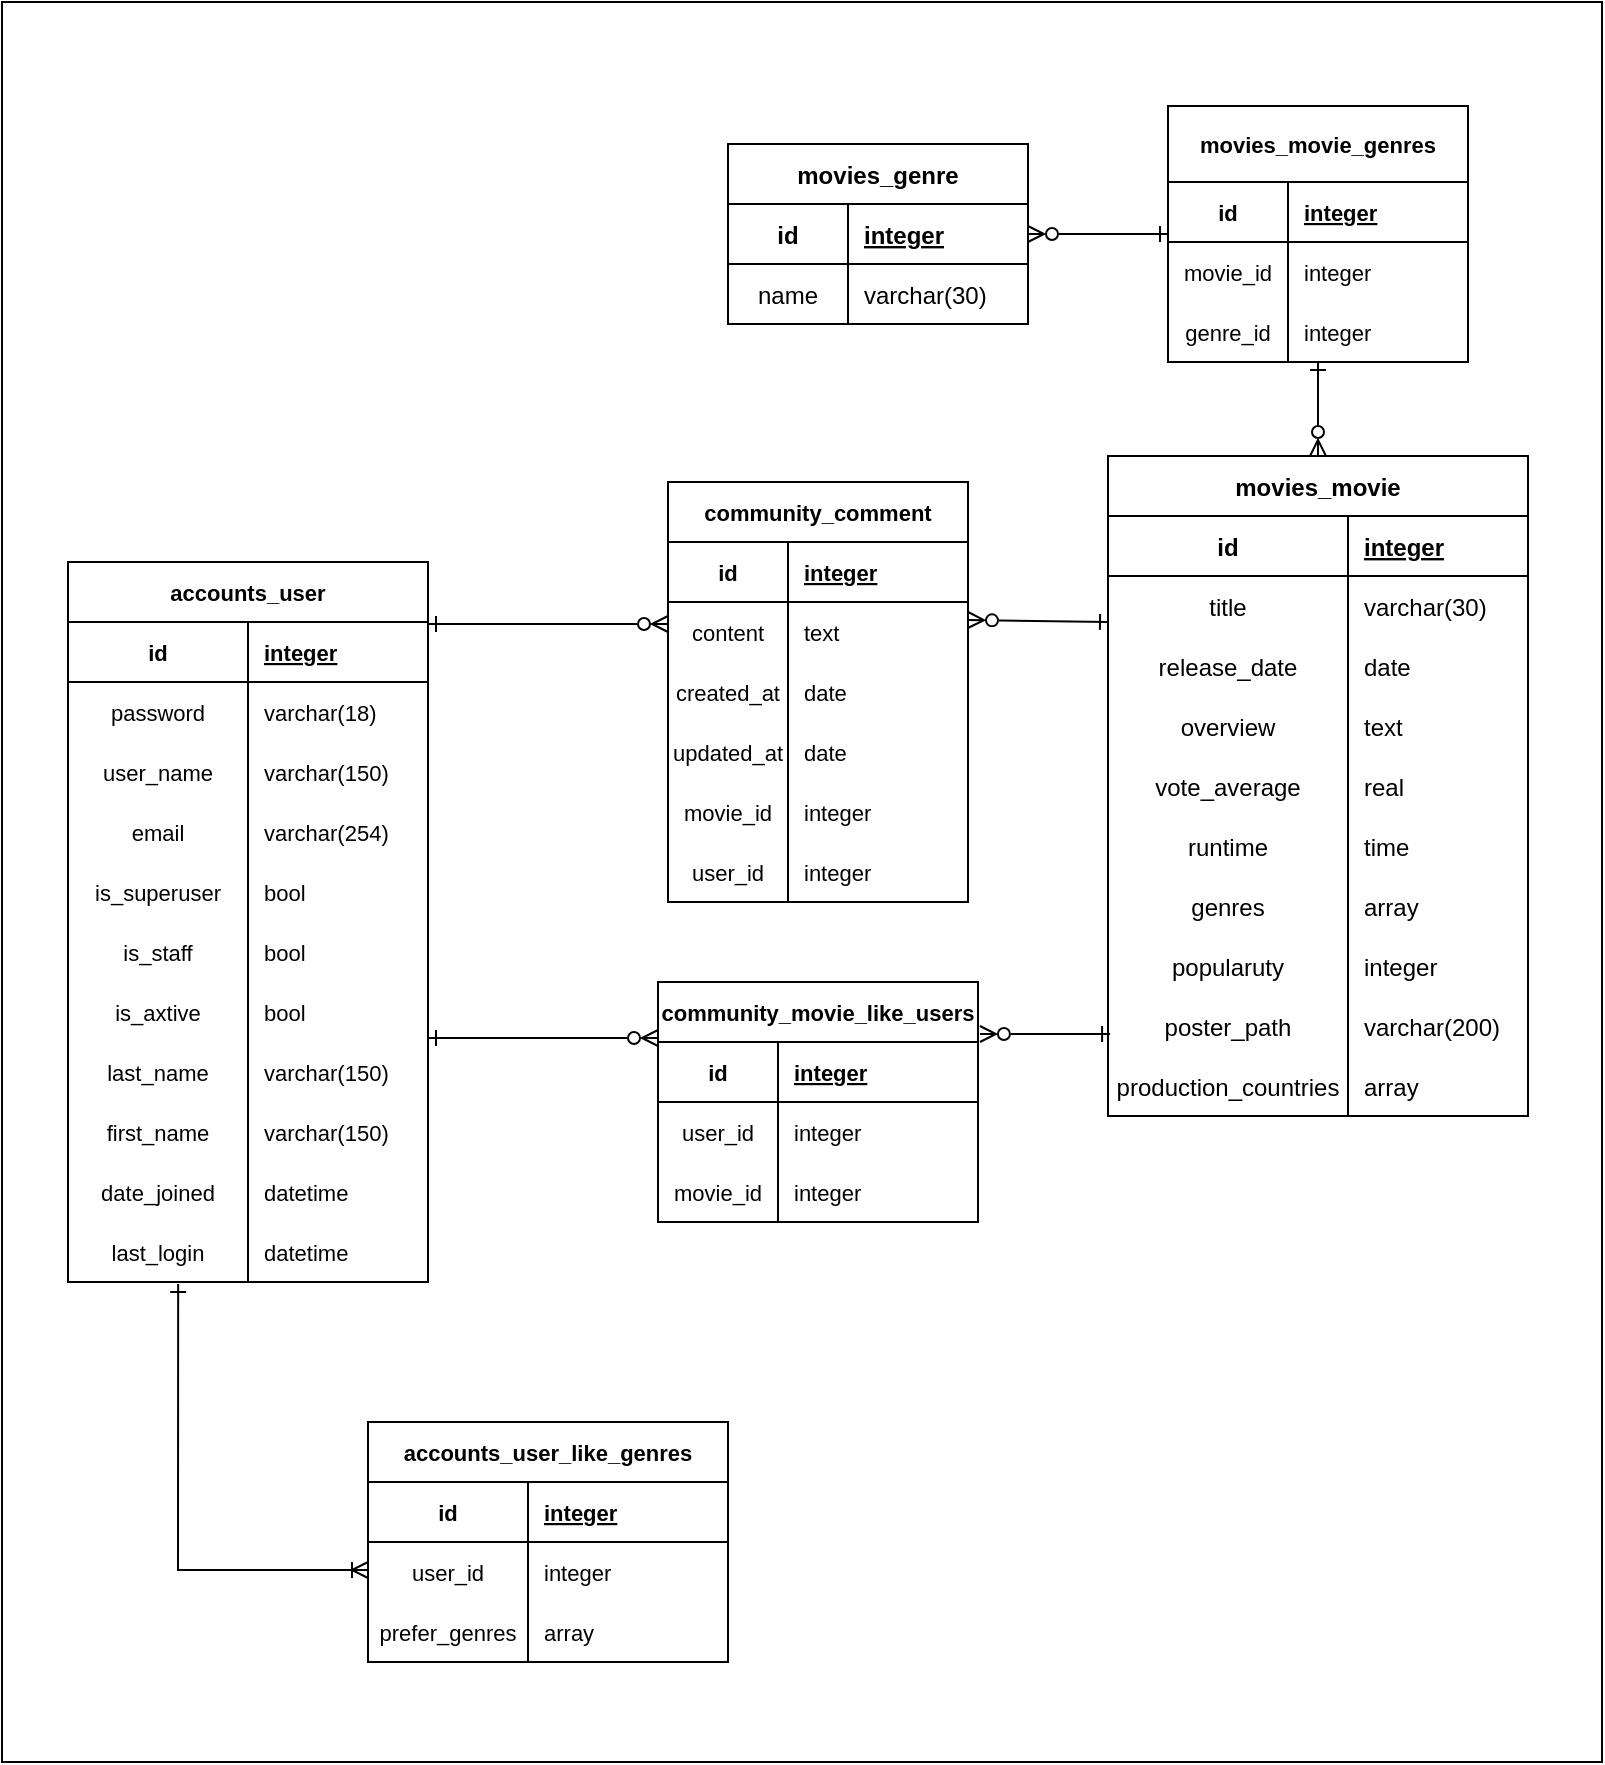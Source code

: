 <mxfile version="20.5.3" type="github">
  <diagram id="sdWzKTSna-i6nfjIRKM7" name="페이지-1">
    <mxGraphModel dx="1083" dy="720" grid="1" gridSize="10" guides="1" tooltips="1" connect="1" arrows="1" fold="1" page="1" pageScale="1" pageWidth="827" pageHeight="1169" math="0" shadow="0">
      <root>
        <mxCell id="0" />
        <mxCell id="1" parent="0" />
        <mxCell id="DV9kczMkqCCmKIpBtvKd-37" value="movies_genre" style="shape=table;startSize=30;container=1;collapsible=1;childLayout=tableLayout;fixedRows=1;rowLines=0;fontStyle=1;align=center;resizeLast=1;" parent="1" vertex="1">
          <mxGeometry x="390" y="121" width="150" height="90" as="geometry" />
        </mxCell>
        <mxCell id="DV9kczMkqCCmKIpBtvKd-41" value="" style="shape=tableRow;horizontal=0;startSize=0;swimlaneHead=0;swimlaneBody=0;fillColor=none;collapsible=0;dropTarget=0;points=[[0,0.5],[1,0.5]];portConstraint=eastwest;top=0;left=0;right=0;bottom=1;" parent="DV9kczMkqCCmKIpBtvKd-37" vertex="1">
          <mxGeometry y="30" width="150" height="30" as="geometry" />
        </mxCell>
        <mxCell id="DV9kczMkqCCmKIpBtvKd-42" value="id" style="shape=partialRectangle;connectable=0;fillColor=none;top=0;left=0;bottom=0;right=0;fontStyle=1;overflow=hidden;" parent="DV9kczMkqCCmKIpBtvKd-41" vertex="1">
          <mxGeometry width="60" height="30" as="geometry">
            <mxRectangle width="60" height="30" as="alternateBounds" />
          </mxGeometry>
        </mxCell>
        <mxCell id="DV9kczMkqCCmKIpBtvKd-43" value="integer" style="shape=partialRectangle;connectable=0;fillColor=none;top=0;left=0;bottom=0;right=0;align=left;spacingLeft=6;fontStyle=5;overflow=hidden;" parent="DV9kczMkqCCmKIpBtvKd-41" vertex="1">
          <mxGeometry x="60" width="90" height="30" as="geometry">
            <mxRectangle width="90" height="30" as="alternateBounds" />
          </mxGeometry>
        </mxCell>
        <mxCell id="DV9kczMkqCCmKIpBtvKd-44" value="" style="shape=tableRow;horizontal=0;startSize=0;swimlaneHead=0;swimlaneBody=0;fillColor=none;collapsible=0;dropTarget=0;points=[[0,0.5],[1,0.5]];portConstraint=eastwest;top=0;left=0;right=0;bottom=0;" parent="DV9kczMkqCCmKIpBtvKd-37" vertex="1">
          <mxGeometry y="60" width="150" height="30" as="geometry" />
        </mxCell>
        <mxCell id="DV9kczMkqCCmKIpBtvKd-45" value="name" style="shape=partialRectangle;connectable=0;fillColor=none;top=0;left=0;bottom=0;right=0;editable=1;overflow=hidden;" parent="DV9kczMkqCCmKIpBtvKd-44" vertex="1">
          <mxGeometry width="60" height="30" as="geometry">
            <mxRectangle width="60" height="30" as="alternateBounds" />
          </mxGeometry>
        </mxCell>
        <mxCell id="DV9kczMkqCCmKIpBtvKd-46" value="varchar(30)" style="shape=partialRectangle;connectable=0;fillColor=none;top=0;left=0;bottom=0;right=0;align=left;spacingLeft=6;overflow=hidden;" parent="DV9kczMkqCCmKIpBtvKd-44" vertex="1">
          <mxGeometry x="60" width="90" height="30" as="geometry">
            <mxRectangle width="90" height="30" as="alternateBounds" />
          </mxGeometry>
        </mxCell>
        <mxCell id="DV9kczMkqCCmKIpBtvKd-173" style="edgeStyle=none;shape=connector;rounded=0;orthogonalLoop=1;jettySize=auto;html=1;exitX=1;exitY=0.5;exitDx=0;exitDy=0;labelBackgroundColor=default;strokeColor=default;fontFamily=Helvetica;fontSize=11;fontColor=default;endArrow=classic;" parent="DV9kczMkqCCmKIpBtvKd-37" source="DV9kczMkqCCmKIpBtvKd-41" target="DV9kczMkqCCmKIpBtvKd-41" edge="1">
          <mxGeometry relative="1" as="geometry" />
        </mxCell>
        <mxCell id="DV9kczMkqCCmKIpBtvKd-202" style="edgeStyle=none;shape=connector;rounded=0;orthogonalLoop=1;jettySize=auto;html=1;exitX=0.5;exitY=0;exitDx=0;exitDy=0;labelBackgroundColor=default;strokeColor=default;fontFamily=Helvetica;fontSize=11;fontColor=default;startArrow=ERzeroToMany;startFill=0;endArrow=ERone;endFill=0;" parent="1" source="DV9kczMkqCCmKIpBtvKd-50" target="DV9kczMkqCCmKIpBtvKd-170" edge="1">
          <mxGeometry relative="1" as="geometry" />
        </mxCell>
        <mxCell id="DV9kczMkqCCmKIpBtvKd-50" value="movies_movie" style="shape=table;startSize=30;container=1;collapsible=1;childLayout=tableLayout;fixedRows=1;rowLines=0;fontStyle=1;align=center;resizeLast=1;" parent="1" vertex="1">
          <mxGeometry x="580" y="277" width="210" height="330" as="geometry" />
        </mxCell>
        <mxCell id="DV9kczMkqCCmKIpBtvKd-54" value="" style="shape=tableRow;horizontal=0;startSize=0;swimlaneHead=0;swimlaneBody=0;fillColor=none;collapsible=0;dropTarget=0;points=[[0,0.5],[1,0.5]];portConstraint=eastwest;top=0;left=0;right=0;bottom=1;" parent="DV9kczMkqCCmKIpBtvKd-50" vertex="1">
          <mxGeometry y="30" width="210" height="30" as="geometry" />
        </mxCell>
        <mxCell id="DV9kczMkqCCmKIpBtvKd-55" value="id" style="shape=partialRectangle;connectable=0;fillColor=none;top=0;left=0;bottom=0;right=0;fontStyle=1;overflow=hidden;" parent="DV9kczMkqCCmKIpBtvKd-54" vertex="1">
          <mxGeometry width="120" height="30" as="geometry">
            <mxRectangle width="120" height="30" as="alternateBounds" />
          </mxGeometry>
        </mxCell>
        <mxCell id="DV9kczMkqCCmKIpBtvKd-56" value="integer" style="shape=partialRectangle;connectable=0;fillColor=none;top=0;left=0;bottom=0;right=0;align=left;spacingLeft=6;fontStyle=5;overflow=hidden;" parent="DV9kczMkqCCmKIpBtvKd-54" vertex="1">
          <mxGeometry x="120" width="90" height="30" as="geometry">
            <mxRectangle width="90" height="30" as="alternateBounds" />
          </mxGeometry>
        </mxCell>
        <mxCell id="DV9kczMkqCCmKIpBtvKd-57" value="" style="shape=tableRow;horizontal=0;startSize=0;swimlaneHead=0;swimlaneBody=0;fillColor=none;collapsible=0;dropTarget=0;points=[[0,0.5],[1,0.5]];portConstraint=eastwest;top=0;left=0;right=0;bottom=0;" parent="DV9kczMkqCCmKIpBtvKd-50" vertex="1">
          <mxGeometry y="60" width="210" height="30" as="geometry" />
        </mxCell>
        <mxCell id="DV9kczMkqCCmKIpBtvKd-58" value="title" style="shape=partialRectangle;connectable=0;fillColor=none;top=0;left=0;bottom=0;right=0;editable=1;overflow=hidden;" parent="DV9kczMkqCCmKIpBtvKd-57" vertex="1">
          <mxGeometry width="120" height="30" as="geometry">
            <mxRectangle width="120" height="30" as="alternateBounds" />
          </mxGeometry>
        </mxCell>
        <mxCell id="DV9kczMkqCCmKIpBtvKd-59" value="varchar(30)" style="shape=partialRectangle;connectable=0;fillColor=none;top=0;left=0;bottom=0;right=0;align=left;spacingLeft=6;overflow=hidden;" parent="DV9kczMkqCCmKIpBtvKd-57" vertex="1">
          <mxGeometry x="120" width="90" height="30" as="geometry">
            <mxRectangle width="90" height="30" as="alternateBounds" />
          </mxGeometry>
        </mxCell>
        <mxCell id="DV9kczMkqCCmKIpBtvKd-106" value="" style="shape=tableRow;horizontal=0;startSize=0;swimlaneHead=0;swimlaneBody=0;fillColor=none;collapsible=0;dropTarget=0;points=[[0,0.5],[1,0.5]];portConstraint=eastwest;top=0;left=0;right=0;bottom=0;" parent="DV9kczMkqCCmKIpBtvKd-50" vertex="1">
          <mxGeometry y="90" width="210" height="30" as="geometry" />
        </mxCell>
        <mxCell id="DV9kczMkqCCmKIpBtvKd-107" value="release_date" style="shape=partialRectangle;connectable=0;fillColor=none;top=0;left=0;bottom=0;right=0;editable=1;overflow=hidden;" parent="DV9kczMkqCCmKIpBtvKd-106" vertex="1">
          <mxGeometry width="120" height="30" as="geometry">
            <mxRectangle width="120" height="30" as="alternateBounds" />
          </mxGeometry>
        </mxCell>
        <mxCell id="DV9kczMkqCCmKIpBtvKd-108" value="date" style="shape=partialRectangle;connectable=0;fillColor=none;top=0;left=0;bottom=0;right=0;align=left;spacingLeft=6;overflow=hidden;" parent="DV9kczMkqCCmKIpBtvKd-106" vertex="1">
          <mxGeometry x="120" width="90" height="30" as="geometry">
            <mxRectangle width="90" height="30" as="alternateBounds" />
          </mxGeometry>
        </mxCell>
        <mxCell id="DV9kczMkqCCmKIpBtvKd-103" value="" style="shape=tableRow;horizontal=0;startSize=0;swimlaneHead=0;swimlaneBody=0;fillColor=none;collapsible=0;dropTarget=0;points=[[0,0.5],[1,0.5]];portConstraint=eastwest;top=0;left=0;right=0;bottom=0;" parent="DV9kczMkqCCmKIpBtvKd-50" vertex="1">
          <mxGeometry y="120" width="210" height="30" as="geometry" />
        </mxCell>
        <mxCell id="DV9kczMkqCCmKIpBtvKd-104" value="overview" style="shape=partialRectangle;connectable=0;fillColor=none;top=0;left=0;bottom=0;right=0;editable=1;overflow=hidden;" parent="DV9kczMkqCCmKIpBtvKd-103" vertex="1">
          <mxGeometry width="120" height="30" as="geometry">
            <mxRectangle width="120" height="30" as="alternateBounds" />
          </mxGeometry>
        </mxCell>
        <mxCell id="DV9kczMkqCCmKIpBtvKd-105" value="text" style="shape=partialRectangle;connectable=0;fillColor=none;top=0;left=0;bottom=0;right=0;align=left;spacingLeft=6;overflow=hidden;" parent="DV9kczMkqCCmKIpBtvKd-103" vertex="1">
          <mxGeometry x="120" width="90" height="30" as="geometry">
            <mxRectangle width="90" height="30" as="alternateBounds" />
          </mxGeometry>
        </mxCell>
        <mxCell id="DV9kczMkqCCmKIpBtvKd-120" value="" style="shape=tableRow;horizontal=0;startSize=0;swimlaneHead=0;swimlaneBody=0;fillColor=none;collapsible=0;dropTarget=0;points=[[0,0.5],[1,0.5]];portConstraint=eastwest;top=0;left=0;right=0;bottom=0;" parent="DV9kczMkqCCmKIpBtvKd-50" vertex="1">
          <mxGeometry y="150" width="210" height="30" as="geometry" />
        </mxCell>
        <mxCell id="DV9kczMkqCCmKIpBtvKd-121" value="vote_average" style="shape=partialRectangle;connectable=0;fillColor=none;top=0;left=0;bottom=0;right=0;editable=1;overflow=hidden;" parent="DV9kczMkqCCmKIpBtvKd-120" vertex="1">
          <mxGeometry width="120" height="30" as="geometry">
            <mxRectangle width="120" height="30" as="alternateBounds" />
          </mxGeometry>
        </mxCell>
        <mxCell id="DV9kczMkqCCmKIpBtvKd-122" value="real" style="shape=partialRectangle;connectable=0;fillColor=none;top=0;left=0;bottom=0;right=0;align=left;spacingLeft=6;overflow=hidden;" parent="DV9kczMkqCCmKIpBtvKd-120" vertex="1">
          <mxGeometry x="120" width="90" height="30" as="geometry">
            <mxRectangle width="90" height="30" as="alternateBounds" />
          </mxGeometry>
        </mxCell>
        <mxCell id="DV9kczMkqCCmKIpBtvKd-123" value="" style="shape=tableRow;horizontal=0;startSize=0;swimlaneHead=0;swimlaneBody=0;fillColor=none;collapsible=0;dropTarget=0;points=[[0,0.5],[1,0.5]];portConstraint=eastwest;top=0;left=0;right=0;bottom=0;" parent="DV9kczMkqCCmKIpBtvKd-50" vertex="1">
          <mxGeometry y="180" width="210" height="30" as="geometry" />
        </mxCell>
        <mxCell id="DV9kczMkqCCmKIpBtvKd-124" value="runtime" style="shape=partialRectangle;connectable=0;fillColor=none;top=0;left=0;bottom=0;right=0;editable=1;overflow=hidden;" parent="DV9kczMkqCCmKIpBtvKd-123" vertex="1">
          <mxGeometry width="120" height="30" as="geometry">
            <mxRectangle width="120" height="30" as="alternateBounds" />
          </mxGeometry>
        </mxCell>
        <mxCell id="DV9kczMkqCCmKIpBtvKd-125" value="time" style="shape=partialRectangle;connectable=0;fillColor=none;top=0;left=0;bottom=0;right=0;align=left;spacingLeft=6;overflow=hidden;" parent="DV9kczMkqCCmKIpBtvKd-123" vertex="1">
          <mxGeometry x="120" width="90" height="30" as="geometry">
            <mxRectangle width="90" height="30" as="alternateBounds" />
          </mxGeometry>
        </mxCell>
        <mxCell id="DV9kczMkqCCmKIpBtvKd-126" value="" style="shape=tableRow;horizontal=0;startSize=0;swimlaneHead=0;swimlaneBody=0;fillColor=none;collapsible=0;dropTarget=0;points=[[0,0.5],[1,0.5]];portConstraint=eastwest;top=0;left=0;right=0;bottom=0;" parent="DV9kczMkqCCmKIpBtvKd-50" vertex="1">
          <mxGeometry y="210" width="210" height="30" as="geometry" />
        </mxCell>
        <mxCell id="DV9kczMkqCCmKIpBtvKd-127" value="genres" style="shape=partialRectangle;connectable=0;fillColor=none;top=0;left=0;bottom=0;right=0;editable=1;overflow=hidden;" parent="DV9kczMkqCCmKIpBtvKd-126" vertex="1">
          <mxGeometry width="120" height="30" as="geometry">
            <mxRectangle width="120" height="30" as="alternateBounds" />
          </mxGeometry>
        </mxCell>
        <mxCell id="DV9kczMkqCCmKIpBtvKd-128" value="array" style="shape=partialRectangle;connectable=0;fillColor=none;top=0;left=0;bottom=0;right=0;align=left;spacingLeft=6;overflow=hidden;" parent="DV9kczMkqCCmKIpBtvKd-126" vertex="1">
          <mxGeometry x="120" width="90" height="30" as="geometry">
            <mxRectangle width="90" height="30" as="alternateBounds" />
          </mxGeometry>
        </mxCell>
        <mxCell id="DV9kczMkqCCmKIpBtvKd-129" value="" style="shape=tableRow;horizontal=0;startSize=0;swimlaneHead=0;swimlaneBody=0;fillColor=none;collapsible=0;dropTarget=0;points=[[0,0.5],[1,0.5]];portConstraint=eastwest;top=0;left=0;right=0;bottom=0;" parent="DV9kczMkqCCmKIpBtvKd-50" vertex="1">
          <mxGeometry y="240" width="210" height="30" as="geometry" />
        </mxCell>
        <mxCell id="DV9kczMkqCCmKIpBtvKd-130" value="popularuty" style="shape=partialRectangle;connectable=0;fillColor=none;top=0;left=0;bottom=0;right=0;editable=1;overflow=hidden;" parent="DV9kczMkqCCmKIpBtvKd-129" vertex="1">
          <mxGeometry width="120" height="30" as="geometry">
            <mxRectangle width="120" height="30" as="alternateBounds" />
          </mxGeometry>
        </mxCell>
        <mxCell id="DV9kczMkqCCmKIpBtvKd-131" value="integer" style="shape=partialRectangle;connectable=0;fillColor=none;top=0;left=0;bottom=0;right=0;align=left;spacingLeft=6;overflow=hidden;" parent="DV9kczMkqCCmKIpBtvKd-129" vertex="1">
          <mxGeometry x="120" width="90" height="30" as="geometry">
            <mxRectangle width="90" height="30" as="alternateBounds" />
          </mxGeometry>
        </mxCell>
        <mxCell id="DV9kczMkqCCmKIpBtvKd-132" value="" style="shape=tableRow;horizontal=0;startSize=0;swimlaneHead=0;swimlaneBody=0;fillColor=none;collapsible=0;dropTarget=0;points=[[0,0.5],[1,0.5]];portConstraint=eastwest;top=0;left=0;right=0;bottom=0;" parent="DV9kczMkqCCmKIpBtvKd-50" vertex="1">
          <mxGeometry y="270" width="210" height="30" as="geometry" />
        </mxCell>
        <mxCell id="DV9kczMkqCCmKIpBtvKd-133" value="poster_path" style="shape=partialRectangle;connectable=0;fillColor=none;top=0;left=0;bottom=0;right=0;editable=1;overflow=hidden;" parent="DV9kczMkqCCmKIpBtvKd-132" vertex="1">
          <mxGeometry width="120" height="30" as="geometry">
            <mxRectangle width="120" height="30" as="alternateBounds" />
          </mxGeometry>
        </mxCell>
        <mxCell id="DV9kczMkqCCmKIpBtvKd-134" value="varchar(200)" style="shape=partialRectangle;connectable=0;fillColor=none;top=0;left=0;bottom=0;right=0;align=left;spacingLeft=6;overflow=hidden;" parent="DV9kczMkqCCmKIpBtvKd-132" vertex="1">
          <mxGeometry x="120" width="90" height="30" as="geometry">
            <mxRectangle width="90" height="30" as="alternateBounds" />
          </mxGeometry>
        </mxCell>
        <mxCell id="DV9kczMkqCCmKIpBtvKd-60" value="" style="shape=tableRow;horizontal=0;startSize=0;swimlaneHead=0;swimlaneBody=0;fillColor=none;collapsible=0;dropTarget=0;points=[[0,0.5],[1,0.5]];portConstraint=eastwest;top=0;left=0;right=0;bottom=0;" parent="DV9kczMkqCCmKIpBtvKd-50" vertex="1">
          <mxGeometry y="300" width="210" height="30" as="geometry" />
        </mxCell>
        <mxCell id="DV9kczMkqCCmKIpBtvKd-61" value="production_countries" style="shape=partialRectangle;connectable=0;fillColor=none;top=0;left=0;bottom=0;right=0;editable=1;overflow=hidden;" parent="DV9kczMkqCCmKIpBtvKd-60" vertex="1">
          <mxGeometry width="120" height="30" as="geometry">
            <mxRectangle width="120" height="30" as="alternateBounds" />
          </mxGeometry>
        </mxCell>
        <mxCell id="DV9kczMkqCCmKIpBtvKd-62" value="array" style="shape=partialRectangle;connectable=0;fillColor=none;top=0;left=0;bottom=0;right=0;align=left;spacingLeft=6;overflow=hidden;" parent="DV9kczMkqCCmKIpBtvKd-60" vertex="1">
          <mxGeometry x="120" width="90" height="30" as="geometry">
            <mxRectangle width="90" height="30" as="alternateBounds" />
          </mxGeometry>
        </mxCell>
        <mxCell id="DV9kczMkqCCmKIpBtvKd-82" value="community_movie_like_users" style="shape=table;startSize=30;container=1;collapsible=1;childLayout=tableLayout;fixedRows=1;rowLines=0;fontStyle=1;align=center;resizeLast=1;strokeColor=#000000;fontFamily=Helvetica;fontSize=11;fontColor=default;" parent="1" vertex="1">
          <mxGeometry x="355" y="540" width="160" height="120" as="geometry" />
        </mxCell>
        <mxCell id="DV9kczMkqCCmKIpBtvKd-86" value="" style="shape=tableRow;horizontal=0;startSize=0;swimlaneHead=0;swimlaneBody=0;fillColor=none;collapsible=0;dropTarget=0;points=[[0,0.5],[1,0.5]];portConstraint=eastwest;top=0;left=0;right=0;bottom=1;strokeColor=#000000;fontFamily=Helvetica;fontSize=11;fontColor=default;" parent="DV9kczMkqCCmKIpBtvKd-82" vertex="1">
          <mxGeometry y="30" width="160" height="30" as="geometry" />
        </mxCell>
        <mxCell id="DV9kczMkqCCmKIpBtvKd-87" value="id" style="shape=partialRectangle;connectable=0;fillColor=none;top=0;left=0;bottom=0;right=0;fontStyle=1;overflow=hidden;strokeColor=#000000;fontFamily=Helvetica;fontSize=11;fontColor=default;" parent="DV9kczMkqCCmKIpBtvKd-86" vertex="1">
          <mxGeometry width="60" height="30" as="geometry">
            <mxRectangle width="60" height="30" as="alternateBounds" />
          </mxGeometry>
        </mxCell>
        <mxCell id="DV9kczMkqCCmKIpBtvKd-88" value="integer" style="shape=partialRectangle;connectable=0;fillColor=none;top=0;left=0;bottom=0;right=0;align=left;spacingLeft=6;fontStyle=5;overflow=hidden;strokeColor=#000000;fontFamily=Helvetica;fontSize=11;fontColor=default;" parent="DV9kczMkqCCmKIpBtvKd-86" vertex="1">
          <mxGeometry x="60" width="100" height="30" as="geometry">
            <mxRectangle width="100" height="30" as="alternateBounds" />
          </mxGeometry>
        </mxCell>
        <mxCell id="DV9kczMkqCCmKIpBtvKd-89" value="" style="shape=tableRow;horizontal=0;startSize=0;swimlaneHead=0;swimlaneBody=0;fillColor=none;collapsible=0;dropTarget=0;points=[[0,0.5],[1,0.5]];portConstraint=eastwest;top=0;left=0;right=0;bottom=0;strokeColor=#000000;fontFamily=Helvetica;fontSize=11;fontColor=default;" parent="DV9kczMkqCCmKIpBtvKd-82" vertex="1">
          <mxGeometry y="60" width="160" height="30" as="geometry" />
        </mxCell>
        <mxCell id="DV9kczMkqCCmKIpBtvKd-90" value="user_id" style="shape=partialRectangle;connectable=0;fillColor=none;top=0;left=0;bottom=0;right=0;editable=1;overflow=hidden;strokeColor=#000000;fontFamily=Helvetica;fontSize=11;fontColor=default;" parent="DV9kczMkqCCmKIpBtvKd-89" vertex="1">
          <mxGeometry width="60" height="30" as="geometry">
            <mxRectangle width="60" height="30" as="alternateBounds" />
          </mxGeometry>
        </mxCell>
        <mxCell id="DV9kczMkqCCmKIpBtvKd-91" value="integer" style="shape=partialRectangle;connectable=0;fillColor=none;top=0;left=0;bottom=0;right=0;align=left;spacingLeft=6;overflow=hidden;strokeColor=#000000;fontFamily=Helvetica;fontSize=11;fontColor=default;" parent="DV9kczMkqCCmKIpBtvKd-89" vertex="1">
          <mxGeometry x="60" width="100" height="30" as="geometry">
            <mxRectangle width="100" height="30" as="alternateBounds" />
          </mxGeometry>
        </mxCell>
        <mxCell id="DV9kczMkqCCmKIpBtvKd-92" value="" style="shape=tableRow;horizontal=0;startSize=0;swimlaneHead=0;swimlaneBody=0;fillColor=none;collapsible=0;dropTarget=0;points=[[0,0.5],[1,0.5]];portConstraint=eastwest;top=0;left=0;right=0;bottom=0;strokeColor=#000000;fontFamily=Helvetica;fontSize=11;fontColor=default;" parent="DV9kczMkqCCmKIpBtvKd-82" vertex="1">
          <mxGeometry y="90" width="160" height="30" as="geometry" />
        </mxCell>
        <mxCell id="DV9kczMkqCCmKIpBtvKd-93" value="movie_id" style="shape=partialRectangle;connectable=0;fillColor=none;top=0;left=0;bottom=0;right=0;editable=1;overflow=hidden;strokeColor=#000000;fontFamily=Helvetica;fontSize=11;fontColor=default;" parent="DV9kczMkqCCmKIpBtvKd-92" vertex="1">
          <mxGeometry width="60" height="30" as="geometry">
            <mxRectangle width="60" height="30" as="alternateBounds" />
          </mxGeometry>
        </mxCell>
        <mxCell id="DV9kczMkqCCmKIpBtvKd-94" value="integer" style="shape=partialRectangle;connectable=0;fillColor=none;top=0;left=0;bottom=0;right=0;align=left;spacingLeft=6;overflow=hidden;strokeColor=#000000;fontFamily=Helvetica;fontSize=11;fontColor=default;" parent="DV9kczMkqCCmKIpBtvKd-92" vertex="1">
          <mxGeometry x="60" width="100" height="30" as="geometry">
            <mxRectangle width="100" height="30" as="alternateBounds" />
          </mxGeometry>
        </mxCell>
        <mxCell id="DV9kczMkqCCmKIpBtvKd-135" value="movies_movie_genres" style="shape=table;startSize=38;container=1;collapsible=1;childLayout=tableLayout;fixedRows=1;rowLines=0;fontStyle=1;align=center;resizeLast=1;strokeColor=#000000;fontFamily=Helvetica;fontSize=11;fontColor=default;" parent="1" vertex="1">
          <mxGeometry x="610" y="102" width="150" height="128" as="geometry" />
        </mxCell>
        <mxCell id="DV9kczMkqCCmKIpBtvKd-139" value="" style="shape=tableRow;horizontal=0;startSize=0;swimlaneHead=0;swimlaneBody=0;fillColor=none;collapsible=0;dropTarget=0;points=[[0,0.5],[1,0.5]];portConstraint=eastwest;top=0;left=0;right=0;bottom=1;strokeColor=#000000;fontFamily=Helvetica;fontSize=11;fontColor=default;" parent="DV9kczMkqCCmKIpBtvKd-135" vertex="1">
          <mxGeometry y="38" width="150" height="30" as="geometry" />
        </mxCell>
        <mxCell id="DV9kczMkqCCmKIpBtvKd-140" value="id" style="shape=partialRectangle;connectable=0;fillColor=none;top=0;left=0;bottom=0;right=0;fontStyle=1;overflow=hidden;strokeColor=#000000;fontFamily=Helvetica;fontSize=11;fontColor=default;" parent="DV9kczMkqCCmKIpBtvKd-139" vertex="1">
          <mxGeometry width="60" height="30" as="geometry">
            <mxRectangle width="60" height="30" as="alternateBounds" />
          </mxGeometry>
        </mxCell>
        <mxCell id="DV9kczMkqCCmKIpBtvKd-141" value="integer" style="shape=partialRectangle;connectable=0;fillColor=none;top=0;left=0;bottom=0;right=0;align=left;spacingLeft=6;fontStyle=5;overflow=hidden;strokeColor=#000000;fontFamily=Helvetica;fontSize=11;fontColor=default;" parent="DV9kczMkqCCmKIpBtvKd-139" vertex="1">
          <mxGeometry x="60" width="90" height="30" as="geometry">
            <mxRectangle width="90" height="30" as="alternateBounds" />
          </mxGeometry>
        </mxCell>
        <mxCell id="DV9kczMkqCCmKIpBtvKd-142" value="" style="shape=tableRow;horizontal=0;startSize=0;swimlaneHead=0;swimlaneBody=0;fillColor=none;collapsible=0;dropTarget=0;points=[[0,0.5],[1,0.5]];portConstraint=eastwest;top=0;left=0;right=0;bottom=0;strokeColor=#000000;fontFamily=Helvetica;fontSize=11;fontColor=default;" parent="DV9kczMkqCCmKIpBtvKd-135" vertex="1">
          <mxGeometry y="68" width="150" height="30" as="geometry" />
        </mxCell>
        <mxCell id="DV9kczMkqCCmKIpBtvKd-143" value="movie_id" style="shape=partialRectangle;connectable=0;fillColor=none;top=0;left=0;bottom=0;right=0;editable=1;overflow=hidden;strokeColor=#000000;fontFamily=Helvetica;fontSize=11;fontColor=default;" parent="DV9kczMkqCCmKIpBtvKd-142" vertex="1">
          <mxGeometry width="60" height="30" as="geometry">
            <mxRectangle width="60" height="30" as="alternateBounds" />
          </mxGeometry>
        </mxCell>
        <mxCell id="DV9kczMkqCCmKIpBtvKd-144" value="integer" style="shape=partialRectangle;connectable=0;fillColor=none;top=0;left=0;bottom=0;right=0;align=left;spacingLeft=6;overflow=hidden;strokeColor=#000000;fontFamily=Helvetica;fontSize=11;fontColor=default;" parent="DV9kczMkqCCmKIpBtvKd-142" vertex="1">
          <mxGeometry x="60" width="90" height="30" as="geometry">
            <mxRectangle width="90" height="30" as="alternateBounds" />
          </mxGeometry>
        </mxCell>
        <mxCell id="DV9kczMkqCCmKIpBtvKd-170" value="" style="shape=tableRow;horizontal=0;startSize=0;swimlaneHead=0;swimlaneBody=0;fillColor=none;collapsible=0;dropTarget=0;points=[[0,0.5],[1,0.5]];portConstraint=eastwest;top=0;left=0;right=0;bottom=0;strokeColor=#000000;fontFamily=Helvetica;fontSize=11;fontColor=default;" parent="DV9kczMkqCCmKIpBtvKd-135" vertex="1">
          <mxGeometry y="98" width="150" height="30" as="geometry" />
        </mxCell>
        <mxCell id="DV9kczMkqCCmKIpBtvKd-171" value="genre_id" style="shape=partialRectangle;connectable=0;fillColor=none;top=0;left=0;bottom=0;right=0;editable=1;overflow=hidden;strokeColor=#000000;fontFamily=Helvetica;fontSize=11;fontColor=default;" parent="DV9kczMkqCCmKIpBtvKd-170" vertex="1">
          <mxGeometry width="60" height="30" as="geometry">
            <mxRectangle width="60" height="30" as="alternateBounds" />
          </mxGeometry>
        </mxCell>
        <mxCell id="DV9kczMkqCCmKIpBtvKd-172" value="integer" style="shape=partialRectangle;connectable=0;fillColor=none;top=0;left=0;bottom=0;right=0;align=left;spacingLeft=6;overflow=hidden;strokeColor=#000000;fontFamily=Helvetica;fontSize=11;fontColor=default;" parent="DV9kczMkqCCmKIpBtvKd-170" vertex="1">
          <mxGeometry x="60" width="90" height="30" as="geometry">
            <mxRectangle width="90" height="30" as="alternateBounds" />
          </mxGeometry>
        </mxCell>
        <mxCell id="DV9kczMkqCCmKIpBtvKd-148" value="accounts_user" style="shape=table;startSize=30;container=1;collapsible=1;childLayout=tableLayout;fixedRows=1;rowLines=0;fontStyle=1;align=center;resizeLast=1;labelBorderColor=none;strokeColor=#000000;fontFamily=Helvetica;fontSize=11;fontColor=default;" parent="1" vertex="1">
          <mxGeometry x="60" y="330" width="180" height="360" as="geometry" />
        </mxCell>
        <mxCell id="DV9kczMkqCCmKIpBtvKd-152" value="" style="shape=tableRow;horizontal=0;startSize=0;swimlaneHead=0;swimlaneBody=0;fillColor=none;collapsible=0;dropTarget=0;points=[[0,0.5],[1,0.5]];portConstraint=eastwest;top=0;left=0;right=0;bottom=1;labelBorderColor=none;strokeColor=#000000;fontFamily=Helvetica;fontSize=11;fontColor=default;" parent="DV9kczMkqCCmKIpBtvKd-148" vertex="1">
          <mxGeometry y="30" width="180" height="30" as="geometry" />
        </mxCell>
        <mxCell id="DV9kczMkqCCmKIpBtvKd-153" value="id" style="shape=partialRectangle;connectable=0;fillColor=none;top=0;left=0;bottom=0;right=0;fontStyle=1;overflow=hidden;labelBorderColor=none;strokeColor=#000000;fontFamily=Helvetica;fontSize=11;fontColor=default;" parent="DV9kczMkqCCmKIpBtvKd-152" vertex="1">
          <mxGeometry width="90" height="30" as="geometry">
            <mxRectangle width="90" height="30" as="alternateBounds" />
          </mxGeometry>
        </mxCell>
        <mxCell id="DV9kczMkqCCmKIpBtvKd-154" value="integer" style="shape=partialRectangle;connectable=0;fillColor=none;top=0;left=0;bottom=0;right=0;align=left;spacingLeft=6;fontStyle=5;overflow=hidden;labelBorderColor=none;strokeColor=#000000;fontFamily=Helvetica;fontSize=11;fontColor=default;" parent="DV9kczMkqCCmKIpBtvKd-152" vertex="1">
          <mxGeometry x="90" width="90" height="30" as="geometry">
            <mxRectangle width="90" height="30" as="alternateBounds" />
          </mxGeometry>
        </mxCell>
        <mxCell id="DV9kczMkqCCmKIpBtvKd-155" value="" style="shape=tableRow;horizontal=0;startSize=0;swimlaneHead=0;swimlaneBody=0;fillColor=none;collapsible=0;dropTarget=0;points=[[0,0.5],[1,0.5]];portConstraint=eastwest;top=0;left=0;right=0;bottom=0;labelBorderColor=none;strokeColor=#000000;fontFamily=Helvetica;fontSize=11;fontColor=default;" parent="DV9kczMkqCCmKIpBtvKd-148" vertex="1">
          <mxGeometry y="60" width="180" height="30" as="geometry" />
        </mxCell>
        <mxCell id="DV9kczMkqCCmKIpBtvKd-156" value="password" style="shape=partialRectangle;connectable=0;fillColor=none;top=0;left=0;bottom=0;right=0;editable=1;overflow=hidden;labelBorderColor=none;strokeColor=#000000;fontFamily=Helvetica;fontSize=11;fontColor=default;" parent="DV9kczMkqCCmKIpBtvKd-155" vertex="1">
          <mxGeometry width="90" height="30" as="geometry">
            <mxRectangle width="90" height="30" as="alternateBounds" />
          </mxGeometry>
        </mxCell>
        <mxCell id="DV9kczMkqCCmKIpBtvKd-157" value="varchar(18)" style="shape=partialRectangle;connectable=0;fillColor=none;top=0;left=0;bottom=0;right=0;align=left;spacingLeft=6;overflow=hidden;labelBorderColor=none;strokeColor=#000000;fontFamily=Helvetica;fontSize=11;fontColor=default;" parent="DV9kczMkqCCmKIpBtvKd-155" vertex="1">
          <mxGeometry x="90" width="90" height="30" as="geometry">
            <mxRectangle width="90" height="30" as="alternateBounds" />
          </mxGeometry>
        </mxCell>
        <mxCell id="DV9kczMkqCCmKIpBtvKd-161" value="" style="shape=tableRow;horizontal=0;startSize=0;swimlaneHead=0;swimlaneBody=0;fillColor=none;collapsible=0;dropTarget=0;points=[[0,0.5],[1,0.5]];portConstraint=eastwest;top=0;left=0;right=0;bottom=0;labelBorderColor=none;strokeColor=#000000;fontFamily=Helvetica;fontSize=11;fontColor=default;" parent="DV9kczMkqCCmKIpBtvKd-148" vertex="1">
          <mxGeometry y="90" width="180" height="30" as="geometry" />
        </mxCell>
        <mxCell id="DV9kczMkqCCmKIpBtvKd-162" value="user_name" style="shape=partialRectangle;connectable=0;fillColor=none;top=0;left=0;bottom=0;right=0;editable=1;overflow=hidden;labelBorderColor=none;strokeColor=#000000;fontFamily=Helvetica;fontSize=11;fontColor=default;" parent="DV9kczMkqCCmKIpBtvKd-161" vertex="1">
          <mxGeometry width="90" height="30" as="geometry">
            <mxRectangle width="90" height="30" as="alternateBounds" />
          </mxGeometry>
        </mxCell>
        <mxCell id="DV9kczMkqCCmKIpBtvKd-163" value="varchar(150)" style="shape=partialRectangle;connectable=0;fillColor=none;top=0;left=0;bottom=0;right=0;align=left;spacingLeft=6;overflow=hidden;labelBorderColor=none;strokeColor=#000000;fontFamily=Helvetica;fontSize=11;fontColor=default;" parent="DV9kczMkqCCmKIpBtvKd-161" vertex="1">
          <mxGeometry x="90" width="90" height="30" as="geometry">
            <mxRectangle width="90" height="30" as="alternateBounds" />
          </mxGeometry>
        </mxCell>
        <mxCell id="DV9kczMkqCCmKIpBtvKd-158" value="" style="shape=tableRow;horizontal=0;startSize=0;swimlaneHead=0;swimlaneBody=0;fillColor=none;collapsible=0;dropTarget=0;points=[[0,0.5],[1,0.5]];portConstraint=eastwest;top=0;left=0;right=0;bottom=0;labelBorderColor=none;strokeColor=#000000;fontFamily=Helvetica;fontSize=11;fontColor=default;" parent="DV9kczMkqCCmKIpBtvKd-148" vertex="1">
          <mxGeometry y="120" width="180" height="30" as="geometry" />
        </mxCell>
        <mxCell id="DV9kczMkqCCmKIpBtvKd-159" value="email" style="shape=partialRectangle;connectable=0;fillColor=none;top=0;left=0;bottom=0;right=0;editable=1;overflow=hidden;labelBorderColor=none;strokeColor=#000000;fontFamily=Helvetica;fontSize=11;fontColor=default;" parent="DV9kczMkqCCmKIpBtvKd-158" vertex="1">
          <mxGeometry width="90" height="30" as="geometry">
            <mxRectangle width="90" height="30" as="alternateBounds" />
          </mxGeometry>
        </mxCell>
        <mxCell id="DV9kczMkqCCmKIpBtvKd-160" value="varchar(254)" style="shape=partialRectangle;connectable=0;fillColor=none;top=0;left=0;bottom=0;right=0;align=left;spacingLeft=6;overflow=hidden;labelBorderColor=none;strokeColor=#000000;fontFamily=Helvetica;fontSize=11;fontColor=default;" parent="DV9kczMkqCCmKIpBtvKd-158" vertex="1">
          <mxGeometry x="90" width="90" height="30" as="geometry">
            <mxRectangle width="90" height="30" as="alternateBounds" />
          </mxGeometry>
        </mxCell>
        <mxCell id="DV9kczMkqCCmKIpBtvKd-176" value="" style="shape=tableRow;horizontal=0;startSize=0;swimlaneHead=0;swimlaneBody=0;fillColor=none;collapsible=0;dropTarget=0;points=[[0,0.5],[1,0.5]];portConstraint=eastwest;top=0;left=0;right=0;bottom=0;labelBorderColor=none;strokeColor=#000000;fontFamily=Helvetica;fontSize=11;fontColor=default;" parent="DV9kczMkqCCmKIpBtvKd-148" vertex="1">
          <mxGeometry y="150" width="180" height="30" as="geometry" />
        </mxCell>
        <mxCell id="DV9kczMkqCCmKIpBtvKd-177" value="is_superuser" style="shape=partialRectangle;connectable=0;fillColor=none;top=0;left=0;bottom=0;right=0;editable=1;overflow=hidden;labelBorderColor=none;strokeColor=#000000;fontFamily=Helvetica;fontSize=11;fontColor=default;" parent="DV9kczMkqCCmKIpBtvKd-176" vertex="1">
          <mxGeometry width="90" height="30" as="geometry">
            <mxRectangle width="90" height="30" as="alternateBounds" />
          </mxGeometry>
        </mxCell>
        <mxCell id="DV9kczMkqCCmKIpBtvKd-178" value="bool" style="shape=partialRectangle;connectable=0;fillColor=none;top=0;left=0;bottom=0;right=0;align=left;spacingLeft=6;overflow=hidden;labelBorderColor=none;strokeColor=#000000;fontFamily=Helvetica;fontSize=11;fontColor=default;" parent="DV9kczMkqCCmKIpBtvKd-176" vertex="1">
          <mxGeometry x="90" width="90" height="30" as="geometry">
            <mxRectangle width="90" height="30" as="alternateBounds" />
          </mxGeometry>
        </mxCell>
        <mxCell id="DV9kczMkqCCmKIpBtvKd-164" value="" style="shape=tableRow;horizontal=0;startSize=0;swimlaneHead=0;swimlaneBody=0;fillColor=none;collapsible=0;dropTarget=0;points=[[0,0.5],[1,0.5]];portConstraint=eastwest;top=0;left=0;right=0;bottom=0;labelBorderColor=none;strokeColor=#000000;fontFamily=Helvetica;fontSize=11;fontColor=default;" parent="DV9kczMkqCCmKIpBtvKd-148" vertex="1">
          <mxGeometry y="180" width="180" height="30" as="geometry" />
        </mxCell>
        <mxCell id="DV9kczMkqCCmKIpBtvKd-165" value="is_staff" style="shape=partialRectangle;connectable=0;fillColor=none;top=0;left=0;bottom=0;right=0;editable=1;overflow=hidden;labelBorderColor=none;strokeColor=#000000;fontFamily=Helvetica;fontSize=11;fontColor=default;" parent="DV9kczMkqCCmKIpBtvKd-164" vertex="1">
          <mxGeometry width="90" height="30" as="geometry">
            <mxRectangle width="90" height="30" as="alternateBounds" />
          </mxGeometry>
        </mxCell>
        <mxCell id="DV9kczMkqCCmKIpBtvKd-166" value="bool" style="shape=partialRectangle;connectable=0;fillColor=none;top=0;left=0;bottom=0;right=0;align=left;spacingLeft=6;overflow=hidden;labelBorderColor=none;strokeColor=#000000;fontFamily=Helvetica;fontSize=11;fontColor=default;" parent="DV9kczMkqCCmKIpBtvKd-164" vertex="1">
          <mxGeometry x="90" width="90" height="30" as="geometry">
            <mxRectangle width="90" height="30" as="alternateBounds" />
          </mxGeometry>
        </mxCell>
        <mxCell id="DV9kczMkqCCmKIpBtvKd-167" value="" style="shape=tableRow;horizontal=0;startSize=0;swimlaneHead=0;swimlaneBody=0;fillColor=none;collapsible=0;dropTarget=0;points=[[0,0.5],[1,0.5]];portConstraint=eastwest;top=0;left=0;right=0;bottom=0;labelBorderColor=none;strokeColor=#000000;fontFamily=Helvetica;fontSize=11;fontColor=default;" parent="DV9kczMkqCCmKIpBtvKd-148" vertex="1">
          <mxGeometry y="210" width="180" height="30" as="geometry" />
        </mxCell>
        <mxCell id="DV9kczMkqCCmKIpBtvKd-168" value="is_axtive" style="shape=partialRectangle;connectable=0;fillColor=none;top=0;left=0;bottom=0;right=0;editable=1;overflow=hidden;labelBorderColor=none;strokeColor=#000000;fontFamily=Helvetica;fontSize=11;fontColor=default;" parent="DV9kczMkqCCmKIpBtvKd-167" vertex="1">
          <mxGeometry width="90" height="30" as="geometry">
            <mxRectangle width="90" height="30" as="alternateBounds" />
          </mxGeometry>
        </mxCell>
        <mxCell id="DV9kczMkqCCmKIpBtvKd-169" value="bool" style="shape=partialRectangle;connectable=0;fillColor=none;top=0;left=0;bottom=0;right=0;align=left;spacingLeft=6;overflow=hidden;labelBorderColor=none;strokeColor=#000000;fontFamily=Helvetica;fontSize=11;fontColor=default;" parent="DV9kczMkqCCmKIpBtvKd-167" vertex="1">
          <mxGeometry x="90" width="90" height="30" as="geometry">
            <mxRectangle width="90" height="30" as="alternateBounds" />
          </mxGeometry>
        </mxCell>
        <mxCell id="DV9kczMkqCCmKIpBtvKd-180" value="" style="shape=tableRow;horizontal=0;startSize=0;swimlaneHead=0;swimlaneBody=0;fillColor=none;collapsible=0;dropTarget=0;points=[[0,0.5],[1,0.5]];portConstraint=eastwest;top=0;left=0;right=0;bottom=0;labelBorderColor=none;strokeColor=#000000;fontFamily=Helvetica;fontSize=11;fontColor=default;" parent="DV9kczMkqCCmKIpBtvKd-148" vertex="1">
          <mxGeometry y="240" width="180" height="30" as="geometry" />
        </mxCell>
        <mxCell id="DV9kczMkqCCmKIpBtvKd-181" value="last_name" style="shape=partialRectangle;connectable=0;fillColor=none;top=0;left=0;bottom=0;right=0;editable=1;overflow=hidden;labelBorderColor=none;strokeColor=#000000;fontFamily=Helvetica;fontSize=11;fontColor=default;" parent="DV9kczMkqCCmKIpBtvKd-180" vertex="1">
          <mxGeometry width="90" height="30" as="geometry">
            <mxRectangle width="90" height="30" as="alternateBounds" />
          </mxGeometry>
        </mxCell>
        <mxCell id="DV9kczMkqCCmKIpBtvKd-182" value="varchar(150)" style="shape=partialRectangle;connectable=0;fillColor=none;top=0;left=0;bottom=0;right=0;align=left;spacingLeft=6;overflow=hidden;labelBorderColor=none;strokeColor=#000000;fontFamily=Helvetica;fontSize=11;fontColor=default;" parent="DV9kczMkqCCmKIpBtvKd-180" vertex="1">
          <mxGeometry x="90" width="90" height="30" as="geometry">
            <mxRectangle width="90" height="30" as="alternateBounds" />
          </mxGeometry>
        </mxCell>
        <mxCell id="DV9kczMkqCCmKIpBtvKd-183" value="" style="shape=tableRow;horizontal=0;startSize=0;swimlaneHead=0;swimlaneBody=0;fillColor=none;collapsible=0;dropTarget=0;points=[[0,0.5],[1,0.5]];portConstraint=eastwest;top=0;left=0;right=0;bottom=0;labelBorderColor=none;strokeColor=#000000;fontFamily=Helvetica;fontSize=11;fontColor=default;" parent="DV9kczMkqCCmKIpBtvKd-148" vertex="1">
          <mxGeometry y="270" width="180" height="30" as="geometry" />
        </mxCell>
        <mxCell id="DV9kczMkqCCmKIpBtvKd-184" value="first_name" style="shape=partialRectangle;connectable=0;fillColor=none;top=0;left=0;bottom=0;right=0;editable=1;overflow=hidden;labelBorderColor=none;strokeColor=#000000;fontFamily=Helvetica;fontSize=11;fontColor=default;" parent="DV9kczMkqCCmKIpBtvKd-183" vertex="1">
          <mxGeometry width="90" height="30" as="geometry">
            <mxRectangle width="90" height="30" as="alternateBounds" />
          </mxGeometry>
        </mxCell>
        <mxCell id="DV9kczMkqCCmKIpBtvKd-185" value="varchar(150)" style="shape=partialRectangle;connectable=0;fillColor=none;top=0;left=0;bottom=0;right=0;align=left;spacingLeft=6;overflow=hidden;labelBorderColor=none;strokeColor=#000000;fontFamily=Helvetica;fontSize=11;fontColor=default;" parent="DV9kczMkqCCmKIpBtvKd-183" vertex="1">
          <mxGeometry x="90" width="90" height="30" as="geometry">
            <mxRectangle width="90" height="30" as="alternateBounds" />
          </mxGeometry>
        </mxCell>
        <mxCell id="DV9kczMkqCCmKIpBtvKd-189" value="" style="shape=tableRow;horizontal=0;startSize=0;swimlaneHead=0;swimlaneBody=0;fillColor=none;collapsible=0;dropTarget=0;points=[[0,0.5],[1,0.5]];portConstraint=eastwest;top=0;left=0;right=0;bottom=0;labelBorderColor=none;strokeColor=#000000;fontFamily=Helvetica;fontSize=11;fontColor=default;" parent="DV9kczMkqCCmKIpBtvKd-148" vertex="1">
          <mxGeometry y="300" width="180" height="30" as="geometry" />
        </mxCell>
        <mxCell id="DV9kczMkqCCmKIpBtvKd-190" value="date_joined" style="shape=partialRectangle;connectable=0;fillColor=none;top=0;left=0;bottom=0;right=0;editable=1;overflow=hidden;labelBorderColor=none;strokeColor=#000000;fontFamily=Helvetica;fontSize=11;fontColor=default;" parent="DV9kczMkqCCmKIpBtvKd-189" vertex="1">
          <mxGeometry width="90" height="30" as="geometry">
            <mxRectangle width="90" height="30" as="alternateBounds" />
          </mxGeometry>
        </mxCell>
        <mxCell id="DV9kczMkqCCmKIpBtvKd-191" value="datetime" style="shape=partialRectangle;connectable=0;fillColor=none;top=0;left=0;bottom=0;right=0;align=left;spacingLeft=6;overflow=hidden;labelBorderColor=none;strokeColor=#000000;fontFamily=Helvetica;fontSize=11;fontColor=default;" parent="DV9kczMkqCCmKIpBtvKd-189" vertex="1">
          <mxGeometry x="90" width="90" height="30" as="geometry">
            <mxRectangle width="90" height="30" as="alternateBounds" />
          </mxGeometry>
        </mxCell>
        <mxCell id="DV9kczMkqCCmKIpBtvKd-186" value="" style="shape=tableRow;horizontal=0;startSize=0;swimlaneHead=0;swimlaneBody=0;fillColor=none;collapsible=0;dropTarget=0;points=[[0,0.5],[1,0.5]];portConstraint=eastwest;top=0;left=0;right=0;bottom=0;labelBorderColor=none;strokeColor=#000000;fontFamily=Helvetica;fontSize=11;fontColor=default;" parent="DV9kczMkqCCmKIpBtvKd-148" vertex="1">
          <mxGeometry y="330" width="180" height="30" as="geometry" />
        </mxCell>
        <mxCell id="DV9kczMkqCCmKIpBtvKd-187" value="last_login" style="shape=partialRectangle;connectable=0;fillColor=none;top=0;left=0;bottom=0;right=0;editable=1;overflow=hidden;labelBorderColor=none;strokeColor=#000000;fontFamily=Helvetica;fontSize=11;fontColor=default;" parent="DV9kczMkqCCmKIpBtvKd-186" vertex="1">
          <mxGeometry width="90" height="30" as="geometry">
            <mxRectangle width="90" height="30" as="alternateBounds" />
          </mxGeometry>
        </mxCell>
        <mxCell id="DV9kczMkqCCmKIpBtvKd-188" value="datetime" style="shape=partialRectangle;connectable=0;fillColor=none;top=0;left=0;bottom=0;right=0;align=left;spacingLeft=6;overflow=hidden;labelBorderColor=none;strokeColor=#000000;fontFamily=Helvetica;fontSize=11;fontColor=default;" parent="DV9kczMkqCCmKIpBtvKd-186" vertex="1">
          <mxGeometry x="90" width="90" height="30" as="geometry">
            <mxRectangle width="90" height="30" as="alternateBounds" />
          </mxGeometry>
        </mxCell>
        <mxCell id="DV9kczMkqCCmKIpBtvKd-203" style="edgeStyle=none;shape=connector;rounded=0;orthogonalLoop=1;jettySize=auto;html=1;labelBackgroundColor=default;strokeColor=default;fontFamily=Helvetica;fontSize=11;fontColor=default;startArrow=ERzeroToMany;startFill=0;endArrow=ERone;endFill=0;" parent="1" source="DV9kczMkqCCmKIpBtvKd-37" target="DV9kczMkqCCmKIpBtvKd-135" edge="1">
          <mxGeometry relative="1" as="geometry" />
        </mxCell>
        <mxCell id="DV9kczMkqCCmKIpBtvKd-214" value="community_comment" style="shape=table;startSize=30;container=1;collapsible=1;childLayout=tableLayout;fixedRows=1;rowLines=0;fontStyle=1;align=center;resizeLast=1;labelBorderColor=none;strokeColor=#000000;fontFamily=Helvetica;fontSize=11;fontColor=default;" parent="1" vertex="1">
          <mxGeometry x="360" y="290" width="150" height="210" as="geometry" />
        </mxCell>
        <mxCell id="DV9kczMkqCCmKIpBtvKd-218" value="" style="shape=tableRow;horizontal=0;startSize=0;swimlaneHead=0;swimlaneBody=0;fillColor=none;collapsible=0;dropTarget=0;points=[[0,0.5],[1,0.5]];portConstraint=eastwest;top=0;left=0;right=0;bottom=1;labelBorderColor=none;strokeColor=#000000;fontFamily=Helvetica;fontSize=11;fontColor=default;" parent="DV9kczMkqCCmKIpBtvKd-214" vertex="1">
          <mxGeometry y="30" width="150" height="30" as="geometry" />
        </mxCell>
        <mxCell id="DV9kczMkqCCmKIpBtvKd-219" value="id" style="shape=partialRectangle;connectable=0;fillColor=none;top=0;left=0;bottom=0;right=0;fontStyle=1;overflow=hidden;labelBorderColor=none;strokeColor=#000000;fontFamily=Helvetica;fontSize=11;fontColor=default;" parent="DV9kczMkqCCmKIpBtvKd-218" vertex="1">
          <mxGeometry width="60" height="30" as="geometry">
            <mxRectangle width="60" height="30" as="alternateBounds" />
          </mxGeometry>
        </mxCell>
        <mxCell id="DV9kczMkqCCmKIpBtvKd-220" value="integer" style="shape=partialRectangle;connectable=0;fillColor=none;top=0;left=0;bottom=0;right=0;align=left;spacingLeft=6;fontStyle=5;overflow=hidden;labelBorderColor=none;strokeColor=#000000;fontFamily=Helvetica;fontSize=11;fontColor=default;" parent="DV9kczMkqCCmKIpBtvKd-218" vertex="1">
          <mxGeometry x="60" width="90" height="30" as="geometry">
            <mxRectangle width="90" height="30" as="alternateBounds" />
          </mxGeometry>
        </mxCell>
        <mxCell id="DV9kczMkqCCmKIpBtvKd-230" value="" style="shape=tableRow;horizontal=0;startSize=0;swimlaneHead=0;swimlaneBody=0;fillColor=none;collapsible=0;dropTarget=0;points=[[0,0.5],[1,0.5]];portConstraint=eastwest;top=0;left=0;right=0;bottom=0;labelBorderColor=none;strokeColor=#000000;fontFamily=Helvetica;fontSize=11;fontColor=default;" parent="DV9kczMkqCCmKIpBtvKd-214" vertex="1">
          <mxGeometry y="60" width="150" height="30" as="geometry" />
        </mxCell>
        <mxCell id="DV9kczMkqCCmKIpBtvKd-231" value="content" style="shape=partialRectangle;connectable=0;fillColor=none;top=0;left=0;bottom=0;right=0;editable=1;overflow=hidden;labelBorderColor=none;strokeColor=#000000;fontFamily=Helvetica;fontSize=11;fontColor=default;" parent="DV9kczMkqCCmKIpBtvKd-230" vertex="1">
          <mxGeometry width="60" height="30" as="geometry">
            <mxRectangle width="60" height="30" as="alternateBounds" />
          </mxGeometry>
        </mxCell>
        <mxCell id="DV9kczMkqCCmKIpBtvKd-232" value="text" style="shape=partialRectangle;connectable=0;fillColor=none;top=0;left=0;bottom=0;right=0;align=left;spacingLeft=6;overflow=hidden;labelBorderColor=none;strokeColor=#000000;fontFamily=Helvetica;fontSize=11;fontColor=default;" parent="DV9kczMkqCCmKIpBtvKd-230" vertex="1">
          <mxGeometry x="60" width="90" height="30" as="geometry">
            <mxRectangle width="90" height="30" as="alternateBounds" />
          </mxGeometry>
        </mxCell>
        <mxCell id="DV9kczMkqCCmKIpBtvKd-233" value="" style="shape=tableRow;horizontal=0;startSize=0;swimlaneHead=0;swimlaneBody=0;fillColor=none;collapsible=0;dropTarget=0;points=[[0,0.5],[1,0.5]];portConstraint=eastwest;top=0;left=0;right=0;bottom=0;labelBorderColor=none;strokeColor=#000000;fontFamily=Helvetica;fontSize=11;fontColor=default;" parent="DV9kczMkqCCmKIpBtvKd-214" vertex="1">
          <mxGeometry y="90" width="150" height="30" as="geometry" />
        </mxCell>
        <mxCell id="DV9kczMkqCCmKIpBtvKd-234" value="created_at" style="shape=partialRectangle;connectable=0;fillColor=none;top=0;left=0;bottom=0;right=0;editable=1;overflow=hidden;labelBorderColor=none;strokeColor=#000000;fontFamily=Helvetica;fontSize=11;fontColor=default;" parent="DV9kczMkqCCmKIpBtvKd-233" vertex="1">
          <mxGeometry width="60" height="30" as="geometry">
            <mxRectangle width="60" height="30" as="alternateBounds" />
          </mxGeometry>
        </mxCell>
        <mxCell id="DV9kczMkqCCmKIpBtvKd-235" value="date" style="shape=partialRectangle;connectable=0;fillColor=none;top=0;left=0;bottom=0;right=0;align=left;spacingLeft=6;overflow=hidden;labelBorderColor=none;strokeColor=#000000;fontFamily=Helvetica;fontSize=11;fontColor=default;" parent="DV9kczMkqCCmKIpBtvKd-233" vertex="1">
          <mxGeometry x="60" width="90" height="30" as="geometry">
            <mxRectangle width="90" height="30" as="alternateBounds" />
          </mxGeometry>
        </mxCell>
        <mxCell id="DV9kczMkqCCmKIpBtvKd-227" value="" style="shape=tableRow;horizontal=0;startSize=0;swimlaneHead=0;swimlaneBody=0;fillColor=none;collapsible=0;dropTarget=0;points=[[0,0.5],[1,0.5]];portConstraint=eastwest;top=0;left=0;right=0;bottom=0;labelBorderColor=none;strokeColor=#000000;fontFamily=Helvetica;fontSize=11;fontColor=default;" parent="DV9kczMkqCCmKIpBtvKd-214" vertex="1">
          <mxGeometry y="120" width="150" height="30" as="geometry" />
        </mxCell>
        <mxCell id="DV9kczMkqCCmKIpBtvKd-228" value="updated_at" style="shape=partialRectangle;connectable=0;fillColor=none;top=0;left=0;bottom=0;right=0;editable=1;overflow=hidden;labelBorderColor=none;strokeColor=#000000;fontFamily=Helvetica;fontSize=11;fontColor=default;" parent="DV9kczMkqCCmKIpBtvKd-227" vertex="1">
          <mxGeometry width="60" height="30" as="geometry">
            <mxRectangle width="60" height="30" as="alternateBounds" />
          </mxGeometry>
        </mxCell>
        <mxCell id="DV9kczMkqCCmKIpBtvKd-229" value="date" style="shape=partialRectangle;connectable=0;fillColor=none;top=0;left=0;bottom=0;right=0;align=left;spacingLeft=6;overflow=hidden;labelBorderColor=none;strokeColor=#000000;fontFamily=Helvetica;fontSize=11;fontColor=default;" parent="DV9kczMkqCCmKIpBtvKd-227" vertex="1">
          <mxGeometry x="60" width="90" height="30" as="geometry">
            <mxRectangle width="90" height="30" as="alternateBounds" />
          </mxGeometry>
        </mxCell>
        <mxCell id="DV9kczMkqCCmKIpBtvKd-221" value="" style="shape=tableRow;horizontal=0;startSize=0;swimlaneHead=0;swimlaneBody=0;fillColor=none;collapsible=0;dropTarget=0;points=[[0,0.5],[1,0.5]];portConstraint=eastwest;top=0;left=0;right=0;bottom=0;labelBorderColor=none;strokeColor=#000000;fontFamily=Helvetica;fontSize=11;fontColor=default;" parent="DV9kczMkqCCmKIpBtvKd-214" vertex="1">
          <mxGeometry y="150" width="150" height="30" as="geometry" />
        </mxCell>
        <mxCell id="DV9kczMkqCCmKIpBtvKd-222" value="movie_id" style="shape=partialRectangle;connectable=0;fillColor=none;top=0;left=0;bottom=0;right=0;editable=1;overflow=hidden;labelBorderColor=none;strokeColor=#000000;fontFamily=Helvetica;fontSize=11;fontColor=default;" parent="DV9kczMkqCCmKIpBtvKd-221" vertex="1">
          <mxGeometry width="60" height="30" as="geometry">
            <mxRectangle width="60" height="30" as="alternateBounds" />
          </mxGeometry>
        </mxCell>
        <mxCell id="DV9kczMkqCCmKIpBtvKd-223" value="integer" style="shape=partialRectangle;connectable=0;fillColor=none;top=0;left=0;bottom=0;right=0;align=left;spacingLeft=6;overflow=hidden;labelBorderColor=none;strokeColor=#000000;fontFamily=Helvetica;fontSize=11;fontColor=default;" parent="DV9kczMkqCCmKIpBtvKd-221" vertex="1">
          <mxGeometry x="60" width="90" height="30" as="geometry">
            <mxRectangle width="90" height="30" as="alternateBounds" />
          </mxGeometry>
        </mxCell>
        <mxCell id="DV9kczMkqCCmKIpBtvKd-224" value="" style="shape=tableRow;horizontal=0;startSize=0;swimlaneHead=0;swimlaneBody=0;fillColor=none;collapsible=0;dropTarget=0;points=[[0,0.5],[1,0.5]];portConstraint=eastwest;top=0;left=0;right=0;bottom=0;labelBorderColor=none;strokeColor=#000000;fontFamily=Helvetica;fontSize=11;fontColor=default;" parent="DV9kczMkqCCmKIpBtvKd-214" vertex="1">
          <mxGeometry y="180" width="150" height="30" as="geometry" />
        </mxCell>
        <mxCell id="DV9kczMkqCCmKIpBtvKd-225" value="user_id" style="shape=partialRectangle;connectable=0;fillColor=none;top=0;left=0;bottom=0;right=0;editable=1;overflow=hidden;labelBorderColor=none;strokeColor=#000000;fontFamily=Helvetica;fontSize=11;fontColor=default;" parent="DV9kczMkqCCmKIpBtvKd-224" vertex="1">
          <mxGeometry width="60" height="30" as="geometry">
            <mxRectangle width="60" height="30" as="alternateBounds" />
          </mxGeometry>
        </mxCell>
        <mxCell id="DV9kczMkqCCmKIpBtvKd-226" value="integer" style="shape=partialRectangle;connectable=0;fillColor=none;top=0;left=0;bottom=0;right=0;align=left;spacingLeft=6;overflow=hidden;labelBorderColor=none;strokeColor=#000000;fontFamily=Helvetica;fontSize=11;fontColor=default;" parent="DV9kczMkqCCmKIpBtvKd-224" vertex="1">
          <mxGeometry x="60" width="90" height="30" as="geometry">
            <mxRectangle width="90" height="30" as="alternateBounds" />
          </mxGeometry>
        </mxCell>
        <mxCell id="DV9kczMkqCCmKIpBtvKd-236" style="edgeStyle=none;shape=connector;rounded=0;orthogonalLoop=1;jettySize=auto;html=1;labelBackgroundColor=default;strokeColor=default;fontFamily=Helvetica;fontSize=11;fontColor=default;startArrow=ERzeroToMany;startFill=0;endArrow=ERone;endFill=0;exitX=1;exitY=0.5;exitDx=0;exitDy=0;" parent="1" edge="1">
          <mxGeometry relative="1" as="geometry">
            <mxPoint x="510" y="359" as="sourcePoint" />
            <mxPoint x="580" y="360" as="targetPoint" />
          </mxGeometry>
        </mxCell>
        <mxCell id="DV9kczMkqCCmKIpBtvKd-237" style="edgeStyle=none;shape=connector;rounded=0;orthogonalLoop=1;jettySize=auto;html=1;labelBackgroundColor=default;strokeColor=default;fontFamily=Helvetica;fontSize=11;fontColor=default;startArrow=ERzeroToMany;startFill=0;endArrow=ERone;endFill=0;entryX=0.005;entryY=0.967;entryDx=0;entryDy=0;entryPerimeter=0;exitX=1.006;exitY=0.2;exitDx=0;exitDy=0;exitPerimeter=0;" parent="1" edge="1">
          <mxGeometry relative="1" as="geometry">
            <mxPoint x="515.96" y="566" as="sourcePoint" />
            <mxPoint x="581.05" y="566.01" as="targetPoint" />
          </mxGeometry>
        </mxCell>
        <mxCell id="DV9kczMkqCCmKIpBtvKd-238" style="edgeStyle=none;shape=connector;rounded=0;orthogonalLoop=1;jettySize=auto;html=1;exitX=1;exitY=0.5;exitDx=0;exitDy=0;entryX=0;entryY=0.5;entryDx=0;entryDy=0;labelBackgroundColor=default;strokeColor=default;fontFamily=Helvetica;fontSize=11;fontColor=default;startArrow=ERone;startFill=0;endArrow=ERzeroToMany;endFill=0;" parent="1" edge="1">
          <mxGeometry relative="1" as="geometry">
            <mxPoint x="240" y="568" as="sourcePoint" />
            <mxPoint x="355" y="568" as="targetPoint" />
          </mxGeometry>
        </mxCell>
        <mxCell id="DV9kczMkqCCmKIpBtvKd-239" style="edgeStyle=none;shape=connector;rounded=0;orthogonalLoop=1;jettySize=auto;html=1;labelBackgroundColor=default;strokeColor=default;fontFamily=Helvetica;fontSize=11;fontColor=default;startArrow=ERone;startFill=0;endArrow=ERzeroToMany;endFill=0;" parent="1" edge="1">
          <mxGeometry relative="1" as="geometry">
            <mxPoint x="240" y="361" as="sourcePoint" />
            <mxPoint x="360" y="361" as="targetPoint" />
          </mxGeometry>
        </mxCell>
        <mxCell id="DV9kczMkqCCmKIpBtvKd-240" value="accounts_user_like_genres" style="shape=table;startSize=30;container=1;collapsible=1;childLayout=tableLayout;fixedRows=1;rowLines=0;fontStyle=1;align=center;resizeLast=1;labelBorderColor=none;strokeColor=#000000;fontFamily=Helvetica;fontSize=11;fontColor=default;" parent="1" vertex="1">
          <mxGeometry x="210" y="760" width="180" height="120" as="geometry" />
        </mxCell>
        <mxCell id="DV9kczMkqCCmKIpBtvKd-244" value="" style="shape=tableRow;horizontal=0;startSize=0;swimlaneHead=0;swimlaneBody=0;fillColor=none;collapsible=0;dropTarget=0;points=[[0,0.5],[1,0.5]];portConstraint=eastwest;top=0;left=0;right=0;bottom=1;labelBorderColor=none;strokeColor=#000000;fontFamily=Helvetica;fontSize=11;fontColor=default;" parent="DV9kczMkqCCmKIpBtvKd-240" vertex="1">
          <mxGeometry y="30" width="180" height="30" as="geometry" />
        </mxCell>
        <mxCell id="DV9kczMkqCCmKIpBtvKd-245" value="id" style="shape=partialRectangle;connectable=0;fillColor=none;top=0;left=0;bottom=0;right=0;fontStyle=1;overflow=hidden;labelBorderColor=none;strokeColor=#000000;fontFamily=Helvetica;fontSize=11;fontColor=default;" parent="DV9kczMkqCCmKIpBtvKd-244" vertex="1">
          <mxGeometry width="80" height="30" as="geometry">
            <mxRectangle width="80" height="30" as="alternateBounds" />
          </mxGeometry>
        </mxCell>
        <mxCell id="DV9kczMkqCCmKIpBtvKd-246" value="integer" style="shape=partialRectangle;connectable=0;fillColor=none;top=0;left=0;bottom=0;right=0;align=left;spacingLeft=6;fontStyle=5;overflow=hidden;labelBorderColor=none;strokeColor=#000000;fontFamily=Helvetica;fontSize=11;fontColor=default;" parent="DV9kczMkqCCmKIpBtvKd-244" vertex="1">
          <mxGeometry x="80" width="100" height="30" as="geometry">
            <mxRectangle width="100" height="30" as="alternateBounds" />
          </mxGeometry>
        </mxCell>
        <mxCell id="DV9kczMkqCCmKIpBtvKd-247" value="" style="shape=tableRow;horizontal=0;startSize=0;swimlaneHead=0;swimlaneBody=0;fillColor=none;collapsible=0;dropTarget=0;points=[[0,0.5],[1,0.5]];portConstraint=eastwest;top=0;left=0;right=0;bottom=0;labelBorderColor=none;strokeColor=#000000;fontFamily=Helvetica;fontSize=11;fontColor=default;" parent="DV9kczMkqCCmKIpBtvKd-240" vertex="1">
          <mxGeometry y="60" width="180" height="30" as="geometry" />
        </mxCell>
        <mxCell id="DV9kczMkqCCmKIpBtvKd-248" value="user_id" style="shape=partialRectangle;connectable=0;fillColor=none;top=0;left=0;bottom=0;right=0;editable=1;overflow=hidden;labelBorderColor=none;strokeColor=#000000;fontFamily=Helvetica;fontSize=11;fontColor=default;" parent="DV9kczMkqCCmKIpBtvKd-247" vertex="1">
          <mxGeometry width="80" height="30" as="geometry">
            <mxRectangle width="80" height="30" as="alternateBounds" />
          </mxGeometry>
        </mxCell>
        <mxCell id="DV9kczMkqCCmKIpBtvKd-249" value="integer" style="shape=partialRectangle;connectable=0;fillColor=none;top=0;left=0;bottom=0;right=0;align=left;spacingLeft=6;overflow=hidden;labelBorderColor=none;strokeColor=#000000;fontFamily=Helvetica;fontSize=11;fontColor=default;" parent="DV9kczMkqCCmKIpBtvKd-247" vertex="1">
          <mxGeometry x="80" width="100" height="30" as="geometry">
            <mxRectangle width="100" height="30" as="alternateBounds" />
          </mxGeometry>
        </mxCell>
        <mxCell id="DV9kczMkqCCmKIpBtvKd-250" value="" style="shape=tableRow;horizontal=0;startSize=0;swimlaneHead=0;swimlaneBody=0;fillColor=none;collapsible=0;dropTarget=0;points=[[0,0.5],[1,0.5]];portConstraint=eastwest;top=0;left=0;right=0;bottom=0;labelBorderColor=none;strokeColor=#000000;fontFamily=Helvetica;fontSize=11;fontColor=default;" parent="DV9kczMkqCCmKIpBtvKd-240" vertex="1">
          <mxGeometry y="90" width="180" height="30" as="geometry" />
        </mxCell>
        <mxCell id="DV9kczMkqCCmKIpBtvKd-251" value="prefer_genres" style="shape=partialRectangle;connectable=0;fillColor=none;top=0;left=0;bottom=0;right=0;editable=1;overflow=hidden;labelBorderColor=none;strokeColor=#000000;fontFamily=Helvetica;fontSize=11;fontColor=default;" parent="DV9kczMkqCCmKIpBtvKd-250" vertex="1">
          <mxGeometry width="80" height="30" as="geometry">
            <mxRectangle width="80" height="30" as="alternateBounds" />
          </mxGeometry>
        </mxCell>
        <mxCell id="DV9kczMkqCCmKIpBtvKd-252" value="array" style="shape=partialRectangle;connectable=0;fillColor=none;top=0;left=0;bottom=0;right=0;align=left;spacingLeft=6;overflow=hidden;labelBorderColor=none;strokeColor=#000000;fontFamily=Helvetica;fontSize=11;fontColor=default;" parent="DV9kczMkqCCmKIpBtvKd-250" vertex="1">
          <mxGeometry x="80" width="100" height="30" as="geometry">
            <mxRectangle width="100" height="30" as="alternateBounds" />
          </mxGeometry>
        </mxCell>
        <mxCell id="DV9kczMkqCCmKIpBtvKd-254" style="edgeStyle=none;shape=connector;rounded=0;orthogonalLoop=1;jettySize=auto;html=1;exitX=0;exitY=0.5;exitDx=0;exitDy=0;entryX=0.306;entryY=1.067;entryDx=0;entryDy=0;entryPerimeter=0;labelBackgroundColor=default;strokeColor=default;fontFamily=Helvetica;fontSize=11;fontColor=default;startArrow=ERoneToMany;startFill=0;endArrow=ERone;endFill=0;" parent="1" edge="1">
          <mxGeometry relative="1" as="geometry">
            <mxPoint x="210" y="834" as="sourcePoint" />
            <mxPoint x="115.08" y="691.01" as="targetPoint" />
            <Array as="points">
              <mxPoint x="115" y="834" />
            </Array>
          </mxGeometry>
        </mxCell>
        <mxCell id="AyDlvivP9LfNHBOVHsIQ-1" value="" style="verticalLabelPosition=bottom;verticalAlign=top;html=1;shape=mxgraph.basic.rect;fillColor2=none;strokeWidth=1;size=20;indent=5;labelBorderColor=none;strokeColor=#000000;fontFamily=Helvetica;fontSize=11;fontColor=default;fillColor=none;" vertex="1" parent="1">
          <mxGeometry x="27" y="50" width="800" height="880" as="geometry" />
        </mxCell>
      </root>
    </mxGraphModel>
  </diagram>
</mxfile>
